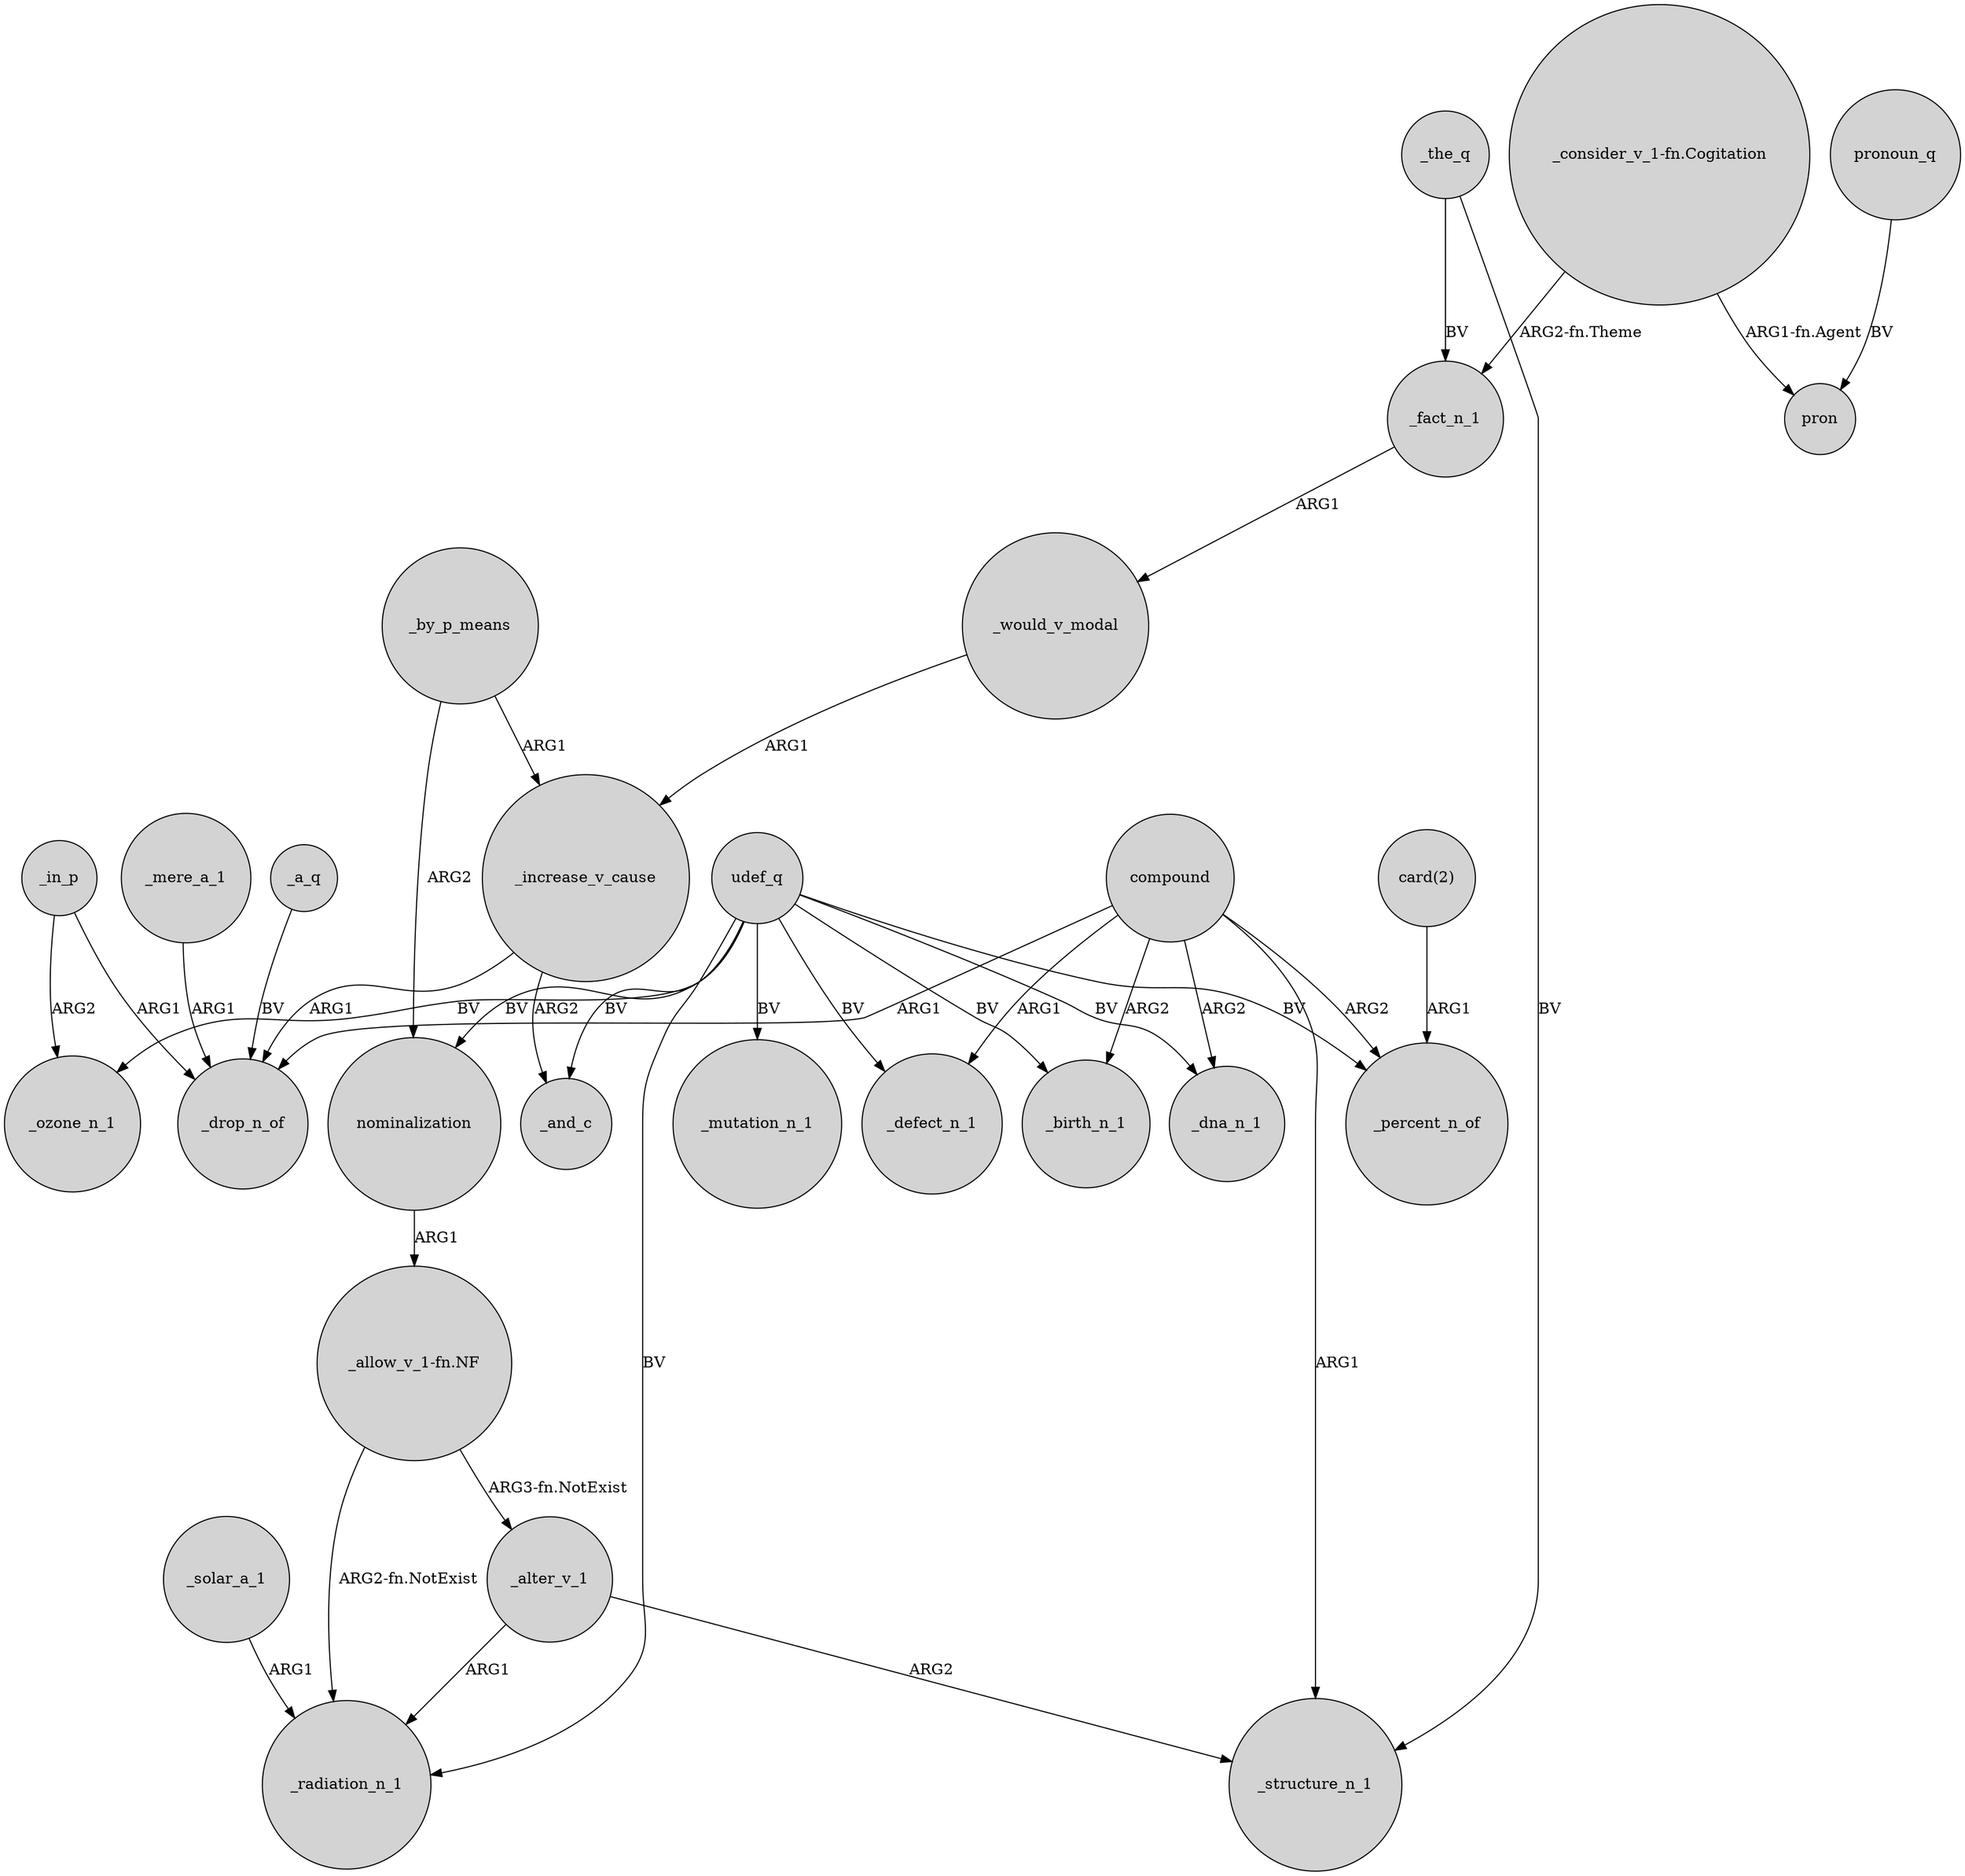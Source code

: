 digraph {
	node [shape=circle style=filled]
	_increase_v_cause -> _and_c [label=ARG2]
	udef_q -> _ozone_n_1 [label=BV]
	"_consider_v_1-fn.Cogitation" -> pron [label="ARG1-fn.Agent"]
	_by_p_means -> nominalization [label=ARG2]
	_in_p -> _ozone_n_1 [label=ARG2]
	_fact_n_1 -> _would_v_modal [label=ARG1]
	_solar_a_1 -> _radiation_n_1 [label=ARG1]
	"_allow_v_1-fn.NF" -> _alter_v_1 [label="ARG3-fn.NotExist"]
	udef_q -> _mutation_n_1 [label=BV]
	compound -> _defect_n_1 [label=ARG1]
	_in_p -> _drop_n_of [label=ARG1]
	_a_q -> _drop_n_of [label=BV]
	compound -> _drop_n_of [label=ARG1]
	"card(2)" -> _percent_n_of [label=ARG1]
	udef_q -> _birth_n_1 [label=BV]
	udef_q -> _dna_n_1 [label=BV]
	compound -> _structure_n_1 [label=ARG1]
	compound -> _percent_n_of [label=ARG2]
	_the_q -> _structure_n_1 [label=BV]
	_alter_v_1 -> _radiation_n_1 [label=ARG1]
	_would_v_modal -> _increase_v_cause [label=ARG1]
	_increase_v_cause -> _drop_n_of [label=ARG1]
	pronoun_q -> pron [label=BV]
	_mere_a_1 -> _drop_n_of [label=ARG1]
	nominalization -> "_allow_v_1-fn.NF" [label=ARG1]
	compound -> _dna_n_1 [label=ARG2]
	_the_q -> _fact_n_1 [label=BV]
	udef_q -> nominalization [label=BV]
	"_allow_v_1-fn.NF" -> _radiation_n_1 [label="ARG2-fn.NotExist"]
	_alter_v_1 -> _structure_n_1 [label=ARG2]
	compound -> _birth_n_1 [label=ARG2]
	udef_q -> _percent_n_of [label=BV]
	udef_q -> _radiation_n_1 [label=BV]
	udef_q -> _defect_n_1 [label=BV]
	udef_q -> _and_c [label=BV]
	"_consider_v_1-fn.Cogitation" -> _fact_n_1 [label="ARG2-fn.Theme"]
	_by_p_means -> _increase_v_cause [label=ARG1]
}
